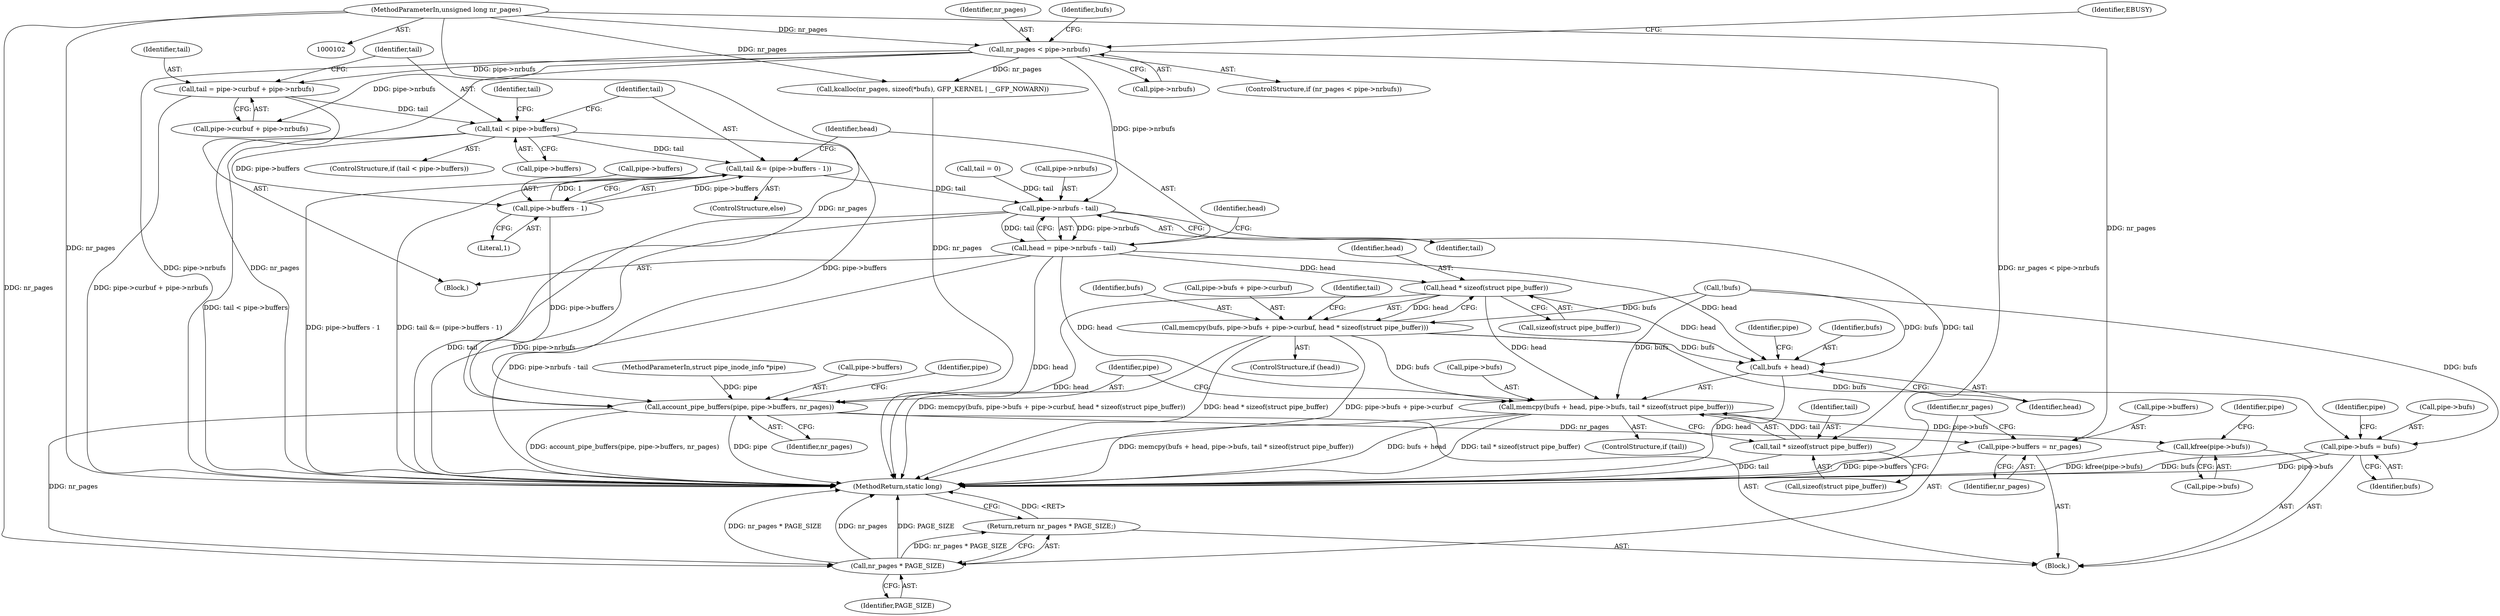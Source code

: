 digraph "0_linux_759c01142a5d0f364a462346168a56de28a80f52_2@integer" {
"1000140" [label="(Call,tail = pipe->curbuf + pipe->nrbufs)"];
"1000108" [label="(Call,nr_pages < pipe->nrbufs)"];
"1000104" [label="(MethodParameterIn,unsigned long nr_pages)"];
"1000150" [label="(Call,tail < pipe->buffers)"];
"1000159" [label="(Call,tail &= (pipe->buffers - 1))"];
"1000168" [label="(Call,pipe->nrbufs - tail)"];
"1000166" [label="(Call,head = pipe->nrbufs - tail)"];
"1000184" [label="(Call,head * sizeof(struct pipe_buffer))"];
"1000175" [label="(Call,memcpy(bufs, pipe->bufs + pipe->curbuf, head * sizeof(struct pipe_buffer)))"];
"1000190" [label="(Call,memcpy(bufs + head, pipe->bufs, tail * sizeof(struct pipe_buffer)))"];
"1000212" [label="(Call,kfree(pipe->bufs))"];
"1000191" [label="(Call,bufs + head)"];
"1000216" [label="(Call,pipe->bufs = bufs)"];
"1000197" [label="(Call,tail * sizeof(struct pipe_buffer))"];
"1000161" [label="(Call,pipe->buffers - 1)"];
"1000201" [label="(Call,account_pipe_buffers(pipe, pipe->buffers, nr_pages))"];
"1000221" [label="(Call,pipe->buffers = nr_pages)"];
"1000227" [label="(Call,nr_pages * PAGE_SIZE)"];
"1000226" [label="(Return,return nr_pages * PAGE_SIZE;)"];
"1000175" [label="(Call,memcpy(bufs, pipe->bufs + pipe->curbuf, head * sizeof(struct pipe_buffer)))"];
"1000226" [label="(Return,return nr_pages * PAGE_SIZE;)"];
"1000195" [label="(Identifier,pipe)"];
"1000228" [label="(Identifier,nr_pages)"];
"1000141" [label="(Identifier,tail)"];
"1000162" [label="(Call,pipe->buffers)"];
"1000142" [label="(Call,pipe->curbuf + pipe->nrbufs)"];
"1000117" [label="(Identifier,bufs)"];
"1000105" [label="(Block,)"];
"1000140" [label="(Call,tail = pipe->curbuf + pipe->nrbufs)"];
"1000110" [label="(Call,pipe->nrbufs)"];
"1000168" [label="(Call,pipe->nrbufs - tail)"];
"1000108" [label="(Call,nr_pages < pipe->nrbufs)"];
"1000115" [label="(Identifier,EBUSY)"];
"1000156" [label="(Identifier,tail)"];
"1000103" [label="(MethodParameterIn,struct pipe_inode_info *pipe)"];
"1000227" [label="(Call,nr_pages * PAGE_SIZE)"];
"1000118" [label="(Call,kcalloc(nr_pages, sizeof(*bufs), GFP_KERNEL | __GFP_NOWARN))"];
"1000155" [label="(Call,tail = 0)"];
"1000186" [label="(Call,sizeof(struct pipe_buffer))"];
"1000173" [label="(ControlStructure,if (head))"];
"1000203" [label="(Call,pipe->buffers)"];
"1000161" [label="(Call,pipe->buffers - 1)"];
"1000176" [label="(Identifier,bufs)"];
"1000177" [label="(Call,pipe->bufs + pipe->curbuf)"];
"1000150" [label="(Call,tail < pipe->buffers)"];
"1000223" [label="(Identifier,pipe)"];
"1000151" [label="(Identifier,tail)"];
"1000206" [label="(Identifier,nr_pages)"];
"1000216" [label="(Call,pipe->bufs = bufs)"];
"1000192" [label="(Identifier,bufs)"];
"1000160" [label="(Identifier,tail)"];
"1000169" [label="(Call,pipe->nrbufs)"];
"1000174" [label="(Identifier,head)"];
"1000209" [label="(Identifier,pipe)"];
"1000185" [label="(Identifier,head)"];
"1000165" [label="(Literal,1)"];
"1000222" [label="(Call,pipe->buffers)"];
"1000198" [label="(Identifier,tail)"];
"1000229" [label="(Identifier,PAGE_SIZE)"];
"1000107" [label="(ControlStructure,if (nr_pages < pipe->nrbufs))"];
"1000230" [label="(MethodReturn,static long)"];
"1000221" [label="(Call,pipe->buffers = nr_pages)"];
"1000197" [label="(Call,tail * sizeof(struct pipe_buffer))"];
"1000202" [label="(Identifier,pipe)"];
"1000149" [label="(ControlStructure,if (tail < pipe->buffers))"];
"1000184" [label="(Call,head * sizeof(struct pipe_buffer))"];
"1000220" [label="(Identifier,bufs)"];
"1000104" [label="(MethodParameterIn,unsigned long nr_pages)"];
"1000193" [label="(Identifier,head)"];
"1000189" [label="(Identifier,tail)"];
"1000152" [label="(Call,pipe->buffers)"];
"1000128" [label="(Call,!bufs)"];
"1000199" [label="(Call,sizeof(struct pipe_buffer))"];
"1000201" [label="(Call,account_pipe_buffers(pipe, pipe->buffers, nr_pages))"];
"1000225" [label="(Identifier,nr_pages)"];
"1000158" [label="(ControlStructure,else)"];
"1000212" [label="(Call,kfree(pipe->bufs))"];
"1000167" [label="(Identifier,head)"];
"1000137" [label="(Block,)"];
"1000217" [label="(Call,pipe->bufs)"];
"1000191" [label="(Call,bufs + head)"];
"1000188" [label="(ControlStructure,if (tail))"];
"1000159" [label="(Call,tail &= (pipe->buffers - 1))"];
"1000166" [label="(Call,head = pipe->nrbufs - tail)"];
"1000218" [label="(Identifier,pipe)"];
"1000213" [label="(Call,pipe->bufs)"];
"1000194" [label="(Call,pipe->bufs)"];
"1000109" [label="(Identifier,nr_pages)"];
"1000190" [label="(Call,memcpy(bufs + head, pipe->bufs, tail * sizeof(struct pipe_buffer)))"];
"1000172" [label="(Identifier,tail)"];
"1000140" -> "1000137"  [label="AST: "];
"1000140" -> "1000142"  [label="CFG: "];
"1000141" -> "1000140"  [label="AST: "];
"1000142" -> "1000140"  [label="AST: "];
"1000151" -> "1000140"  [label="CFG: "];
"1000140" -> "1000230"  [label="DDG: pipe->curbuf + pipe->nrbufs"];
"1000108" -> "1000140"  [label="DDG: pipe->nrbufs"];
"1000140" -> "1000150"  [label="DDG: tail"];
"1000108" -> "1000107"  [label="AST: "];
"1000108" -> "1000110"  [label="CFG: "];
"1000109" -> "1000108"  [label="AST: "];
"1000110" -> "1000108"  [label="AST: "];
"1000115" -> "1000108"  [label="CFG: "];
"1000117" -> "1000108"  [label="CFG: "];
"1000108" -> "1000230"  [label="DDG: nr_pages < pipe->nrbufs"];
"1000108" -> "1000230"  [label="DDG: pipe->nrbufs"];
"1000108" -> "1000230"  [label="DDG: nr_pages"];
"1000104" -> "1000108"  [label="DDG: nr_pages"];
"1000108" -> "1000118"  [label="DDG: nr_pages"];
"1000108" -> "1000142"  [label="DDG: pipe->nrbufs"];
"1000108" -> "1000168"  [label="DDG: pipe->nrbufs"];
"1000104" -> "1000102"  [label="AST: "];
"1000104" -> "1000230"  [label="DDG: nr_pages"];
"1000104" -> "1000118"  [label="DDG: nr_pages"];
"1000104" -> "1000201"  [label="DDG: nr_pages"];
"1000104" -> "1000221"  [label="DDG: nr_pages"];
"1000104" -> "1000227"  [label="DDG: nr_pages"];
"1000150" -> "1000149"  [label="AST: "];
"1000150" -> "1000152"  [label="CFG: "];
"1000151" -> "1000150"  [label="AST: "];
"1000152" -> "1000150"  [label="AST: "];
"1000156" -> "1000150"  [label="CFG: "];
"1000160" -> "1000150"  [label="CFG: "];
"1000150" -> "1000230"  [label="DDG: tail < pipe->buffers"];
"1000150" -> "1000159"  [label="DDG: tail"];
"1000150" -> "1000161"  [label="DDG: pipe->buffers"];
"1000150" -> "1000201"  [label="DDG: pipe->buffers"];
"1000159" -> "1000158"  [label="AST: "];
"1000159" -> "1000161"  [label="CFG: "];
"1000160" -> "1000159"  [label="AST: "];
"1000161" -> "1000159"  [label="AST: "];
"1000167" -> "1000159"  [label="CFG: "];
"1000159" -> "1000230"  [label="DDG: tail &= (pipe->buffers - 1)"];
"1000159" -> "1000230"  [label="DDG: pipe->buffers - 1"];
"1000161" -> "1000159"  [label="DDG: pipe->buffers"];
"1000161" -> "1000159"  [label="DDG: 1"];
"1000159" -> "1000168"  [label="DDG: tail"];
"1000168" -> "1000166"  [label="AST: "];
"1000168" -> "1000172"  [label="CFG: "];
"1000169" -> "1000168"  [label="AST: "];
"1000172" -> "1000168"  [label="AST: "];
"1000166" -> "1000168"  [label="CFG: "];
"1000168" -> "1000230"  [label="DDG: tail"];
"1000168" -> "1000230"  [label="DDG: pipe->nrbufs"];
"1000168" -> "1000166"  [label="DDG: pipe->nrbufs"];
"1000168" -> "1000166"  [label="DDG: tail"];
"1000155" -> "1000168"  [label="DDG: tail"];
"1000168" -> "1000197"  [label="DDG: tail"];
"1000166" -> "1000137"  [label="AST: "];
"1000167" -> "1000166"  [label="AST: "];
"1000174" -> "1000166"  [label="CFG: "];
"1000166" -> "1000230"  [label="DDG: pipe->nrbufs - tail"];
"1000166" -> "1000230"  [label="DDG: head"];
"1000166" -> "1000184"  [label="DDG: head"];
"1000166" -> "1000190"  [label="DDG: head"];
"1000166" -> "1000191"  [label="DDG: head"];
"1000184" -> "1000175"  [label="AST: "];
"1000184" -> "1000186"  [label="CFG: "];
"1000185" -> "1000184"  [label="AST: "];
"1000186" -> "1000184"  [label="AST: "];
"1000175" -> "1000184"  [label="CFG: "];
"1000184" -> "1000230"  [label="DDG: head"];
"1000184" -> "1000175"  [label="DDG: head"];
"1000184" -> "1000190"  [label="DDG: head"];
"1000184" -> "1000191"  [label="DDG: head"];
"1000175" -> "1000173"  [label="AST: "];
"1000176" -> "1000175"  [label="AST: "];
"1000177" -> "1000175"  [label="AST: "];
"1000189" -> "1000175"  [label="CFG: "];
"1000175" -> "1000230"  [label="DDG: head * sizeof(struct pipe_buffer)"];
"1000175" -> "1000230"  [label="DDG: pipe->bufs + pipe->curbuf"];
"1000175" -> "1000230"  [label="DDG: memcpy(bufs, pipe->bufs + pipe->curbuf, head * sizeof(struct pipe_buffer))"];
"1000128" -> "1000175"  [label="DDG: bufs"];
"1000175" -> "1000190"  [label="DDG: bufs"];
"1000175" -> "1000191"  [label="DDG: bufs"];
"1000175" -> "1000216"  [label="DDG: bufs"];
"1000190" -> "1000188"  [label="AST: "];
"1000190" -> "1000197"  [label="CFG: "];
"1000191" -> "1000190"  [label="AST: "];
"1000194" -> "1000190"  [label="AST: "];
"1000197" -> "1000190"  [label="AST: "];
"1000202" -> "1000190"  [label="CFG: "];
"1000190" -> "1000230"  [label="DDG: memcpy(bufs + head, pipe->bufs, tail * sizeof(struct pipe_buffer))"];
"1000190" -> "1000230"  [label="DDG: bufs + head"];
"1000190" -> "1000230"  [label="DDG: tail * sizeof(struct pipe_buffer)"];
"1000128" -> "1000190"  [label="DDG: bufs"];
"1000197" -> "1000190"  [label="DDG: tail"];
"1000190" -> "1000212"  [label="DDG: pipe->bufs"];
"1000212" -> "1000105"  [label="AST: "];
"1000212" -> "1000213"  [label="CFG: "];
"1000213" -> "1000212"  [label="AST: "];
"1000218" -> "1000212"  [label="CFG: "];
"1000212" -> "1000230"  [label="DDG: kfree(pipe->bufs)"];
"1000191" -> "1000193"  [label="CFG: "];
"1000192" -> "1000191"  [label="AST: "];
"1000193" -> "1000191"  [label="AST: "];
"1000195" -> "1000191"  [label="CFG: "];
"1000191" -> "1000230"  [label="DDG: head"];
"1000128" -> "1000191"  [label="DDG: bufs"];
"1000216" -> "1000105"  [label="AST: "];
"1000216" -> "1000220"  [label="CFG: "];
"1000217" -> "1000216"  [label="AST: "];
"1000220" -> "1000216"  [label="AST: "];
"1000223" -> "1000216"  [label="CFG: "];
"1000216" -> "1000230"  [label="DDG: bufs"];
"1000216" -> "1000230"  [label="DDG: pipe->bufs"];
"1000128" -> "1000216"  [label="DDG: bufs"];
"1000197" -> "1000199"  [label="CFG: "];
"1000198" -> "1000197"  [label="AST: "];
"1000199" -> "1000197"  [label="AST: "];
"1000197" -> "1000230"  [label="DDG: tail"];
"1000161" -> "1000165"  [label="CFG: "];
"1000162" -> "1000161"  [label="AST: "];
"1000165" -> "1000161"  [label="AST: "];
"1000161" -> "1000201"  [label="DDG: pipe->buffers"];
"1000201" -> "1000105"  [label="AST: "];
"1000201" -> "1000206"  [label="CFG: "];
"1000202" -> "1000201"  [label="AST: "];
"1000203" -> "1000201"  [label="AST: "];
"1000206" -> "1000201"  [label="AST: "];
"1000209" -> "1000201"  [label="CFG: "];
"1000201" -> "1000230"  [label="DDG: account_pipe_buffers(pipe, pipe->buffers, nr_pages)"];
"1000201" -> "1000230"  [label="DDG: pipe"];
"1000103" -> "1000201"  [label="DDG: pipe"];
"1000118" -> "1000201"  [label="DDG: nr_pages"];
"1000201" -> "1000221"  [label="DDG: nr_pages"];
"1000201" -> "1000227"  [label="DDG: nr_pages"];
"1000221" -> "1000105"  [label="AST: "];
"1000221" -> "1000225"  [label="CFG: "];
"1000222" -> "1000221"  [label="AST: "];
"1000225" -> "1000221"  [label="AST: "];
"1000228" -> "1000221"  [label="CFG: "];
"1000221" -> "1000230"  [label="DDG: pipe->buffers"];
"1000227" -> "1000226"  [label="AST: "];
"1000227" -> "1000229"  [label="CFG: "];
"1000228" -> "1000227"  [label="AST: "];
"1000229" -> "1000227"  [label="AST: "];
"1000226" -> "1000227"  [label="CFG: "];
"1000227" -> "1000230"  [label="DDG: nr_pages * PAGE_SIZE"];
"1000227" -> "1000230"  [label="DDG: nr_pages"];
"1000227" -> "1000230"  [label="DDG: PAGE_SIZE"];
"1000227" -> "1000226"  [label="DDG: nr_pages * PAGE_SIZE"];
"1000226" -> "1000105"  [label="AST: "];
"1000230" -> "1000226"  [label="CFG: "];
"1000226" -> "1000230"  [label="DDG: <RET>"];
}
